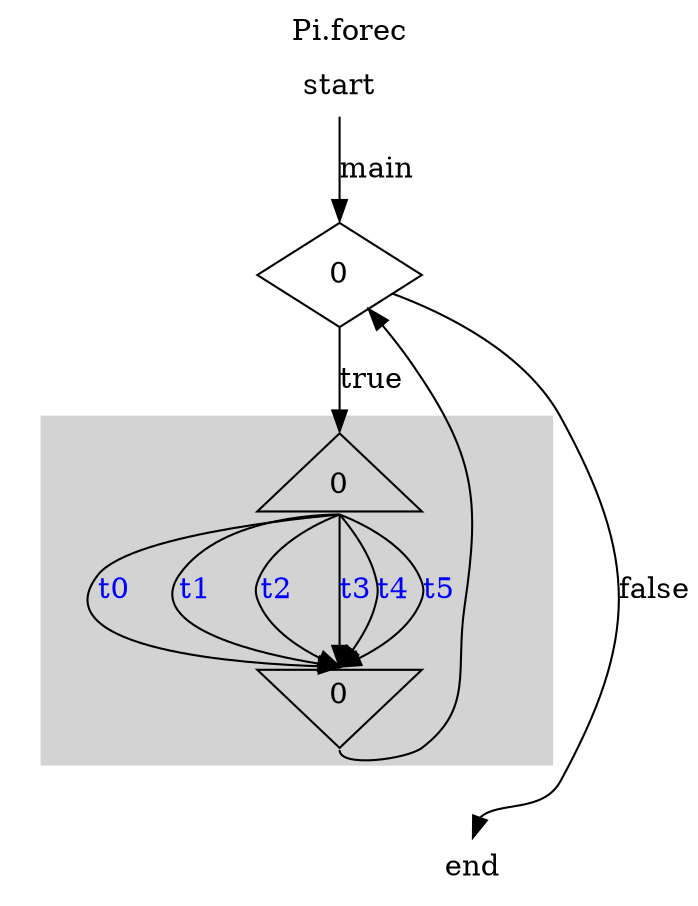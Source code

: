 digraph "Pi" {
	ordering = out

	labeljust = l
	node [shape = box, fixedsize = true, height = 0.7, width = 1.1]

	start [shape = plaintext, height = 0.4]

	start -> for1_0_0 [label = main, headport = n, tailport = s, weight = 2]
	subgraph cluster_for1_0_0 {
		style = invis
		for1_0_0 [label = 0, shape = diamond]
		for1_0_0 -> par0_0Start [label = true, headport = n, tailport = s, weight = 2]
		subgraph cluster_par0_0 {
			style = filled
			color = lightgrey

			par0_0Start [label = 0, shape = triangle]
			par0_0End [label = 0, shape = invtriangle]

			par0_0Start -> par0_0End [label = t0, fontcolor = blue, sametail = 0, samehead = 0, headport = n, tailport = s]

			par0_0Start -> par0_0End [label = t1, fontcolor = blue, sametail = 0, samehead = 0, headport = n, tailport = s]

			par0_0Start -> par0_0End [label = t2, fontcolor = blue, sametail = 0, samehead = 0, headport = n, tailport = s]

			par0_0Start -> par0_0End [label = t3, fontcolor = blue, sametail = 0, samehead = 0, headport = n, tailport = s]

			par0_0Start -> par0_0End [label = t4, fontcolor = blue, sametail = 0, samehead = 0, headport = n, tailport = s]

			par0_0Start -> par0_0End [label = t5, fontcolor = blue, sametail = 0, samehead = 0, headport = n, tailport = s]
		}
		{
			edge[style = invis]
		}
		par0_0End -> for1_0_0 [/*headport = w,*/ constraint = false, tailport = s]
	}
	for1_0_0 -> end [label = false, headport = n/*, tailport = e*/]

	end [shape = plaintext, height = 0.4]
	{
		edge[style = invis]
		start -> for1_0_0
		par0_0End -> end
	}
	label = "Pi.forec"
	labelloc = t
	labeljust = c
}
